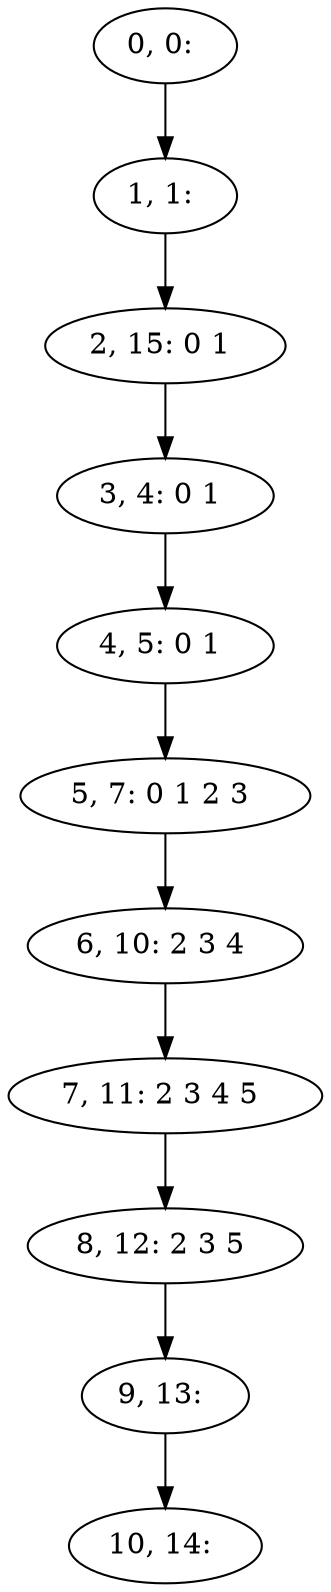 digraph G {
0[label="0, 0: "];
1[label="1, 1: "];
2[label="2, 15: 0 1 "];
3[label="3, 4: 0 1 "];
4[label="4, 5: 0 1 "];
5[label="5, 7: 0 1 2 3 "];
6[label="6, 10: 2 3 4 "];
7[label="7, 11: 2 3 4 5 "];
8[label="8, 12: 2 3 5 "];
9[label="9, 13: "];
10[label="10, 14: "];
0->1 ;
1->2 ;
2->3 ;
3->4 ;
4->5 ;
5->6 ;
6->7 ;
7->8 ;
8->9 ;
9->10 ;
}
